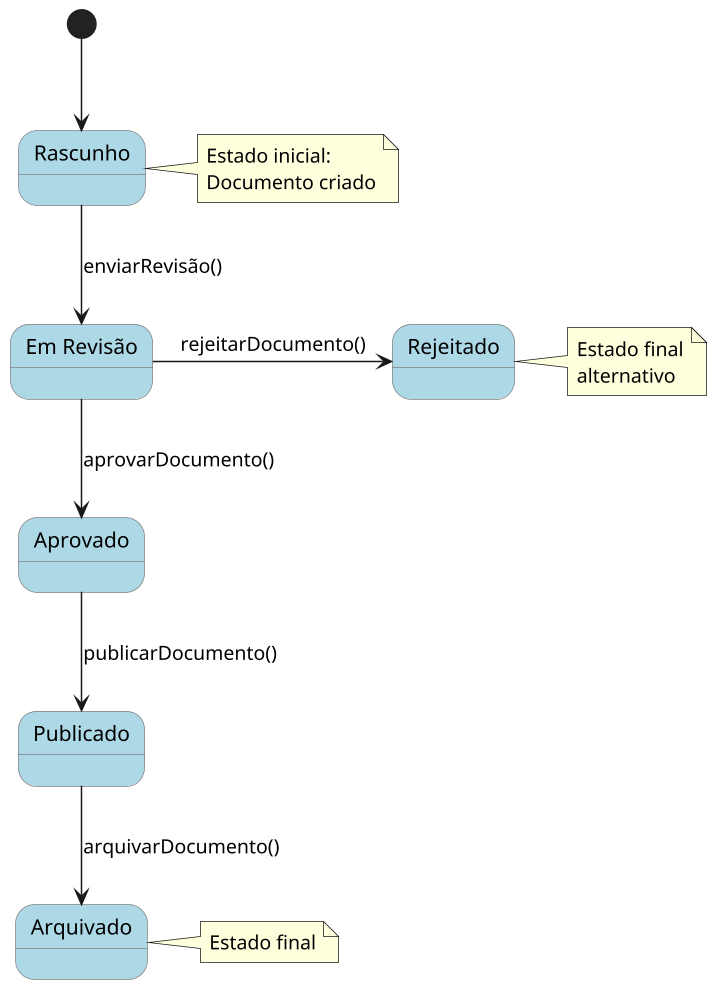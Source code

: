 @startuml
scale 1.5
skinparam StateAttributeIconSize 0

' Define estados
[*] --> Rascunho

state "Rascunho" as Rascunho
state "Em Revisão" as EmRevisao
state "Aprovado" as Aprovado
state "Publicado" as Publicado
state "Arquivado" as Arquivado
state "Rejeitado" as Rejeitado

' Transições verticais e laterais
Rascunho -down-> EmRevisao : enviarRevisão()
EmRevisao -down-> Aprovado : aprovarDocumento()
Aprovado -down-> Publicado : publicarDocumento()
Publicado -down-> Arquivado : arquivarDocumento()

' Transição para rejeição
EmRevisao -right-> Rejeitado : rejeitarDocumento()

' Notas explicativas
note right of Rascunho
  Estado inicial:
  Documento criado
end note

note right of Arquivado
  Estado final
end note

note right of Rejeitado
  Estado final
  alternativo
end note

' Formatação
skinparam state {
  BackgroundColor LightBlue
  BorderColor Gray
  FontSize 14
}

@enduml
